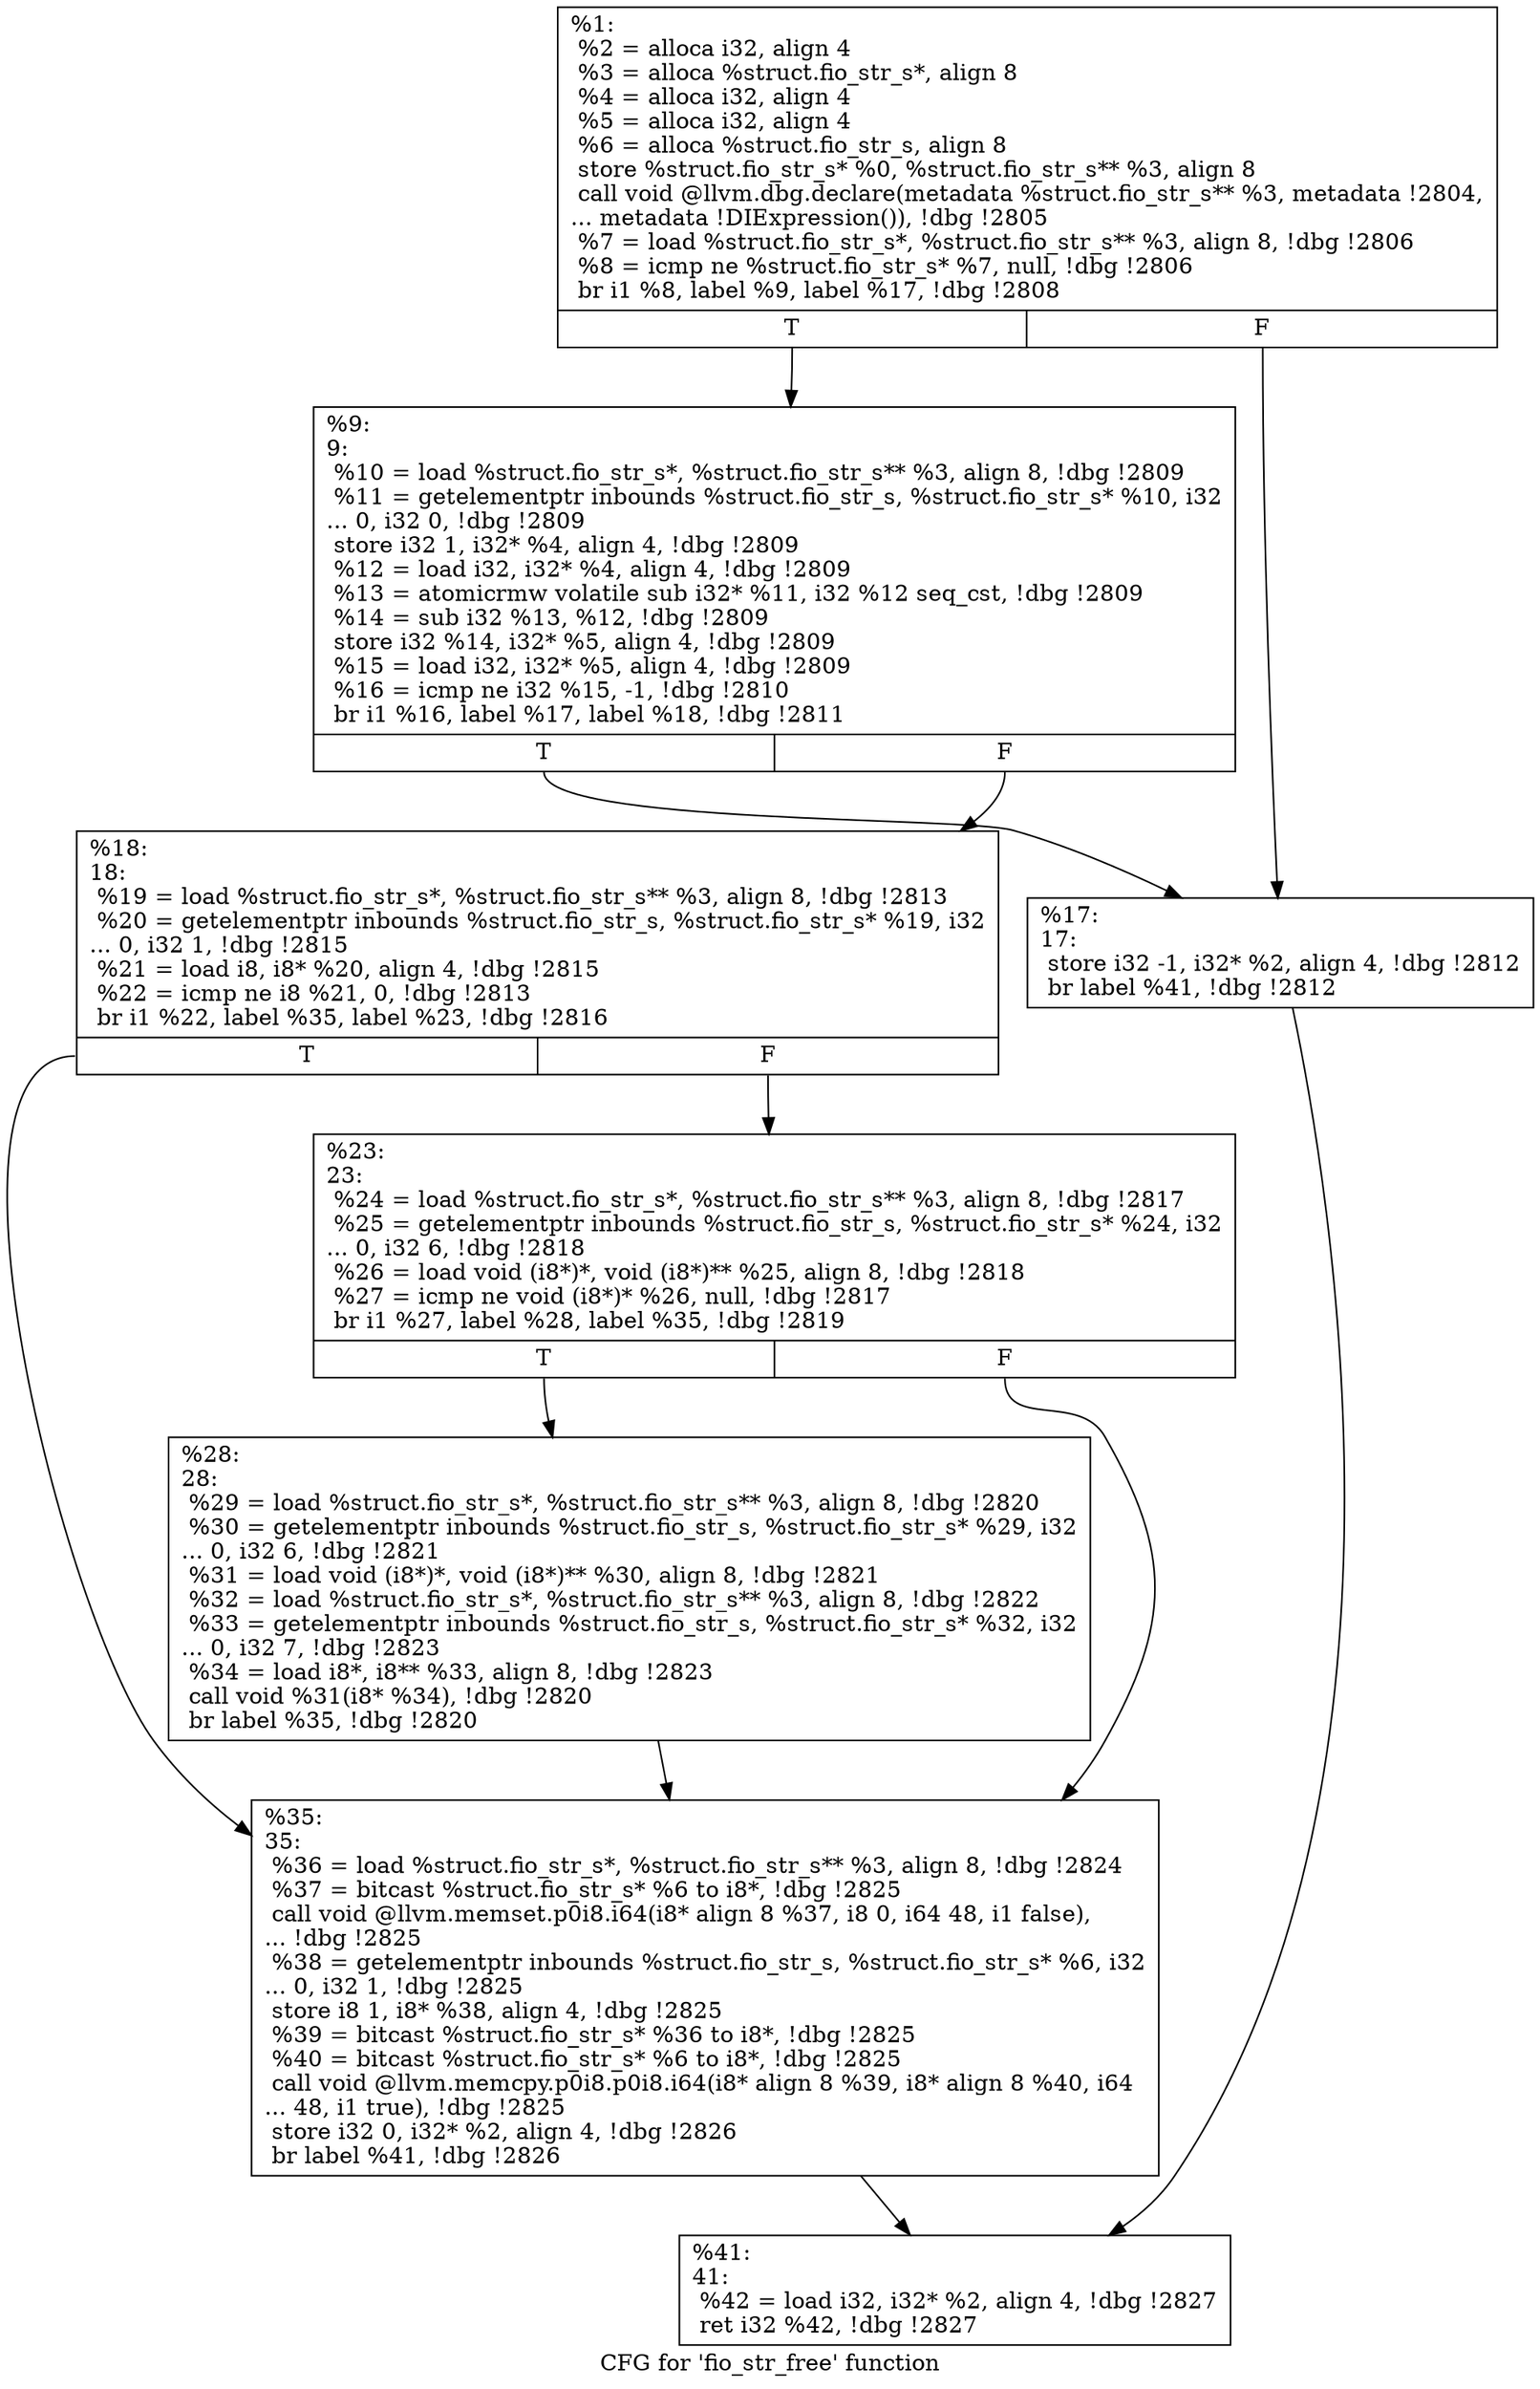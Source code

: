 digraph "CFG for 'fio_str_free' function" {
	label="CFG for 'fio_str_free' function";

	Node0x5568515d3ac0 [shape=record,label="{%1:\l  %2 = alloca i32, align 4\l  %3 = alloca %struct.fio_str_s*, align 8\l  %4 = alloca i32, align 4\l  %5 = alloca i32, align 4\l  %6 = alloca %struct.fio_str_s, align 8\l  store %struct.fio_str_s* %0, %struct.fio_str_s** %3, align 8\l  call void @llvm.dbg.declare(metadata %struct.fio_str_s** %3, metadata !2804,\l... metadata !DIExpression()), !dbg !2805\l  %7 = load %struct.fio_str_s*, %struct.fio_str_s** %3, align 8, !dbg !2806\l  %8 = icmp ne %struct.fio_str_s* %7, null, !dbg !2806\l  br i1 %8, label %9, label %17, !dbg !2808\l|{<s0>T|<s1>F}}"];
	Node0x5568515d3ac0:s0 -> Node0x5568515d3b10;
	Node0x5568515d3ac0:s1 -> Node0x5568515d3b60;
	Node0x5568515d3b10 [shape=record,label="{%9:\l9:                                                \l  %10 = load %struct.fio_str_s*, %struct.fio_str_s** %3, align 8, !dbg !2809\l  %11 = getelementptr inbounds %struct.fio_str_s, %struct.fio_str_s* %10, i32\l... 0, i32 0, !dbg !2809\l  store i32 1, i32* %4, align 4, !dbg !2809\l  %12 = load i32, i32* %4, align 4, !dbg !2809\l  %13 = atomicrmw volatile sub i32* %11, i32 %12 seq_cst, !dbg !2809\l  %14 = sub i32 %13, %12, !dbg !2809\l  store i32 %14, i32* %5, align 4, !dbg !2809\l  %15 = load i32, i32* %5, align 4, !dbg !2809\l  %16 = icmp ne i32 %15, -1, !dbg !2810\l  br i1 %16, label %17, label %18, !dbg !2811\l|{<s0>T|<s1>F}}"];
	Node0x5568515d3b10:s0 -> Node0x5568515d3b60;
	Node0x5568515d3b10:s1 -> Node0x5568515d3bb0;
	Node0x5568515d3b60 [shape=record,label="{%17:\l17:                                               \l  store i32 -1, i32* %2, align 4, !dbg !2812\l  br label %41, !dbg !2812\l}"];
	Node0x5568515d3b60 -> Node0x5568515d3cf0;
	Node0x5568515d3bb0 [shape=record,label="{%18:\l18:                                               \l  %19 = load %struct.fio_str_s*, %struct.fio_str_s** %3, align 8, !dbg !2813\l  %20 = getelementptr inbounds %struct.fio_str_s, %struct.fio_str_s* %19, i32\l... 0, i32 1, !dbg !2815\l  %21 = load i8, i8* %20, align 4, !dbg !2815\l  %22 = icmp ne i8 %21, 0, !dbg !2813\l  br i1 %22, label %35, label %23, !dbg !2816\l|{<s0>T|<s1>F}}"];
	Node0x5568515d3bb0:s0 -> Node0x5568515d3ca0;
	Node0x5568515d3bb0:s1 -> Node0x5568515d3c00;
	Node0x5568515d3c00 [shape=record,label="{%23:\l23:                                               \l  %24 = load %struct.fio_str_s*, %struct.fio_str_s** %3, align 8, !dbg !2817\l  %25 = getelementptr inbounds %struct.fio_str_s, %struct.fio_str_s* %24, i32\l... 0, i32 6, !dbg !2818\l  %26 = load void (i8*)*, void (i8*)** %25, align 8, !dbg !2818\l  %27 = icmp ne void (i8*)* %26, null, !dbg !2817\l  br i1 %27, label %28, label %35, !dbg !2819\l|{<s0>T|<s1>F}}"];
	Node0x5568515d3c00:s0 -> Node0x5568515d3c50;
	Node0x5568515d3c00:s1 -> Node0x5568515d3ca0;
	Node0x5568515d3c50 [shape=record,label="{%28:\l28:                                               \l  %29 = load %struct.fio_str_s*, %struct.fio_str_s** %3, align 8, !dbg !2820\l  %30 = getelementptr inbounds %struct.fio_str_s, %struct.fio_str_s* %29, i32\l... 0, i32 6, !dbg !2821\l  %31 = load void (i8*)*, void (i8*)** %30, align 8, !dbg !2821\l  %32 = load %struct.fio_str_s*, %struct.fio_str_s** %3, align 8, !dbg !2822\l  %33 = getelementptr inbounds %struct.fio_str_s, %struct.fio_str_s* %32, i32\l... 0, i32 7, !dbg !2823\l  %34 = load i8*, i8** %33, align 8, !dbg !2823\l  call void %31(i8* %34), !dbg !2820\l  br label %35, !dbg !2820\l}"];
	Node0x5568515d3c50 -> Node0x5568515d3ca0;
	Node0x5568515d3ca0 [shape=record,label="{%35:\l35:                                               \l  %36 = load %struct.fio_str_s*, %struct.fio_str_s** %3, align 8, !dbg !2824\l  %37 = bitcast %struct.fio_str_s* %6 to i8*, !dbg !2825\l  call void @llvm.memset.p0i8.i64(i8* align 8 %37, i8 0, i64 48, i1 false),\l... !dbg !2825\l  %38 = getelementptr inbounds %struct.fio_str_s, %struct.fio_str_s* %6, i32\l... 0, i32 1, !dbg !2825\l  store i8 1, i8* %38, align 4, !dbg !2825\l  %39 = bitcast %struct.fio_str_s* %36 to i8*, !dbg !2825\l  %40 = bitcast %struct.fio_str_s* %6 to i8*, !dbg !2825\l  call void @llvm.memcpy.p0i8.p0i8.i64(i8* align 8 %39, i8* align 8 %40, i64\l... 48, i1 true), !dbg !2825\l  store i32 0, i32* %2, align 4, !dbg !2826\l  br label %41, !dbg !2826\l}"];
	Node0x5568515d3ca0 -> Node0x5568515d3cf0;
	Node0x5568515d3cf0 [shape=record,label="{%41:\l41:                                               \l  %42 = load i32, i32* %2, align 4, !dbg !2827\l  ret i32 %42, !dbg !2827\l}"];
}
